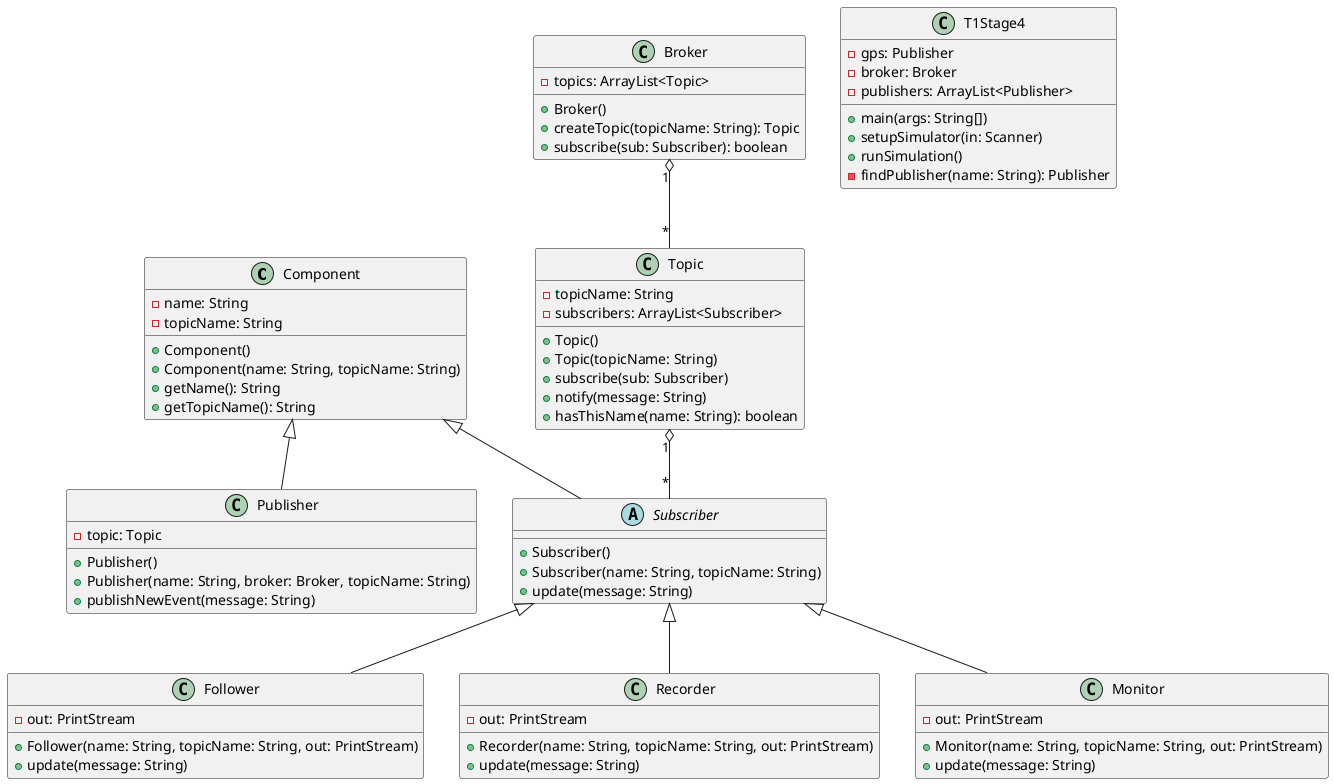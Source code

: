 @startuml

class Component {
    -name: String
    -topicName: String
    +Component()
    +Component(name: String, topicName: String)
    +getName(): String
    +getTopicName(): String
}

class Publisher {
    -topic: Topic
    +Publisher()
    +Publisher(name: String, broker: Broker, topicName: String)
    +publishNewEvent(message: String)
}

class Subscriber {
    +Subscriber()
    +Subscriber(name: String, topicName: String)
    +update(message: String)
}

abstract class Subscriber

class Follower {
    -out: PrintStream
    +Follower(name: String, topicName: String, out: PrintStream)
    +update(message: String)
}

class Recorder {
    -out: PrintStream
    +Recorder(name: String, topicName: String, out: PrintStream)
    +update(message: String)
}

class Monitor {
    -out: PrintStream
    +Monitor(name: String, topicName: String, out: PrintStream)
    +update(message: String)
}

class Topic {
    -topicName: String
    -subscribers: ArrayList<Subscriber>
    +Topic()
    +Topic(topicName: String)
    +subscribe(sub: Subscriber)
    +notify(message: String)
    +hasThisName(name: String): boolean
}

class Broker {
    -topics: ArrayList<Topic>
    +Broker()
    +createTopic(topicName: String): Topic
    +subscribe(sub: Subscriber): boolean
}

class T1Stage4 {
    -gps: Publisher
    -broker: Broker
    -publishers: ArrayList<Publisher>
    +main(args: String[])
    +setupSimulator(in: Scanner)
    +runSimulation()
    -findPublisher(name: String): Publisher
}

' Relaciones
Component <|-- Publisher
Component <|-- Subscriber
Subscriber <|-- Follower
Subscriber <|-- Recorder
Subscriber <|-- Monitor

Broker "1" o-- "*" Topic
Topic "1" o-- "*" Subscriber

@enduml
